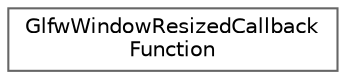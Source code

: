 digraph "Graphical Class Hierarchy"
{
 // LATEX_PDF_SIZE
  bgcolor="transparent";
  edge [fontname=Helvetica,fontsize=10,labelfontname=Helvetica,labelfontsize=10];
  node [fontname=Helvetica,fontsize=10,shape=box,height=0.2,width=0.4];
  rankdir="LR";
  Node0 [id="Node000000",label="GlfwWindowResizedCallback\lFunction",height=0.2,width=0.4,color="grey40", fillcolor="white", style="filled",URL="$classGlfwWindowResizedCallbackFunction.html",tooltip=" "];
}
